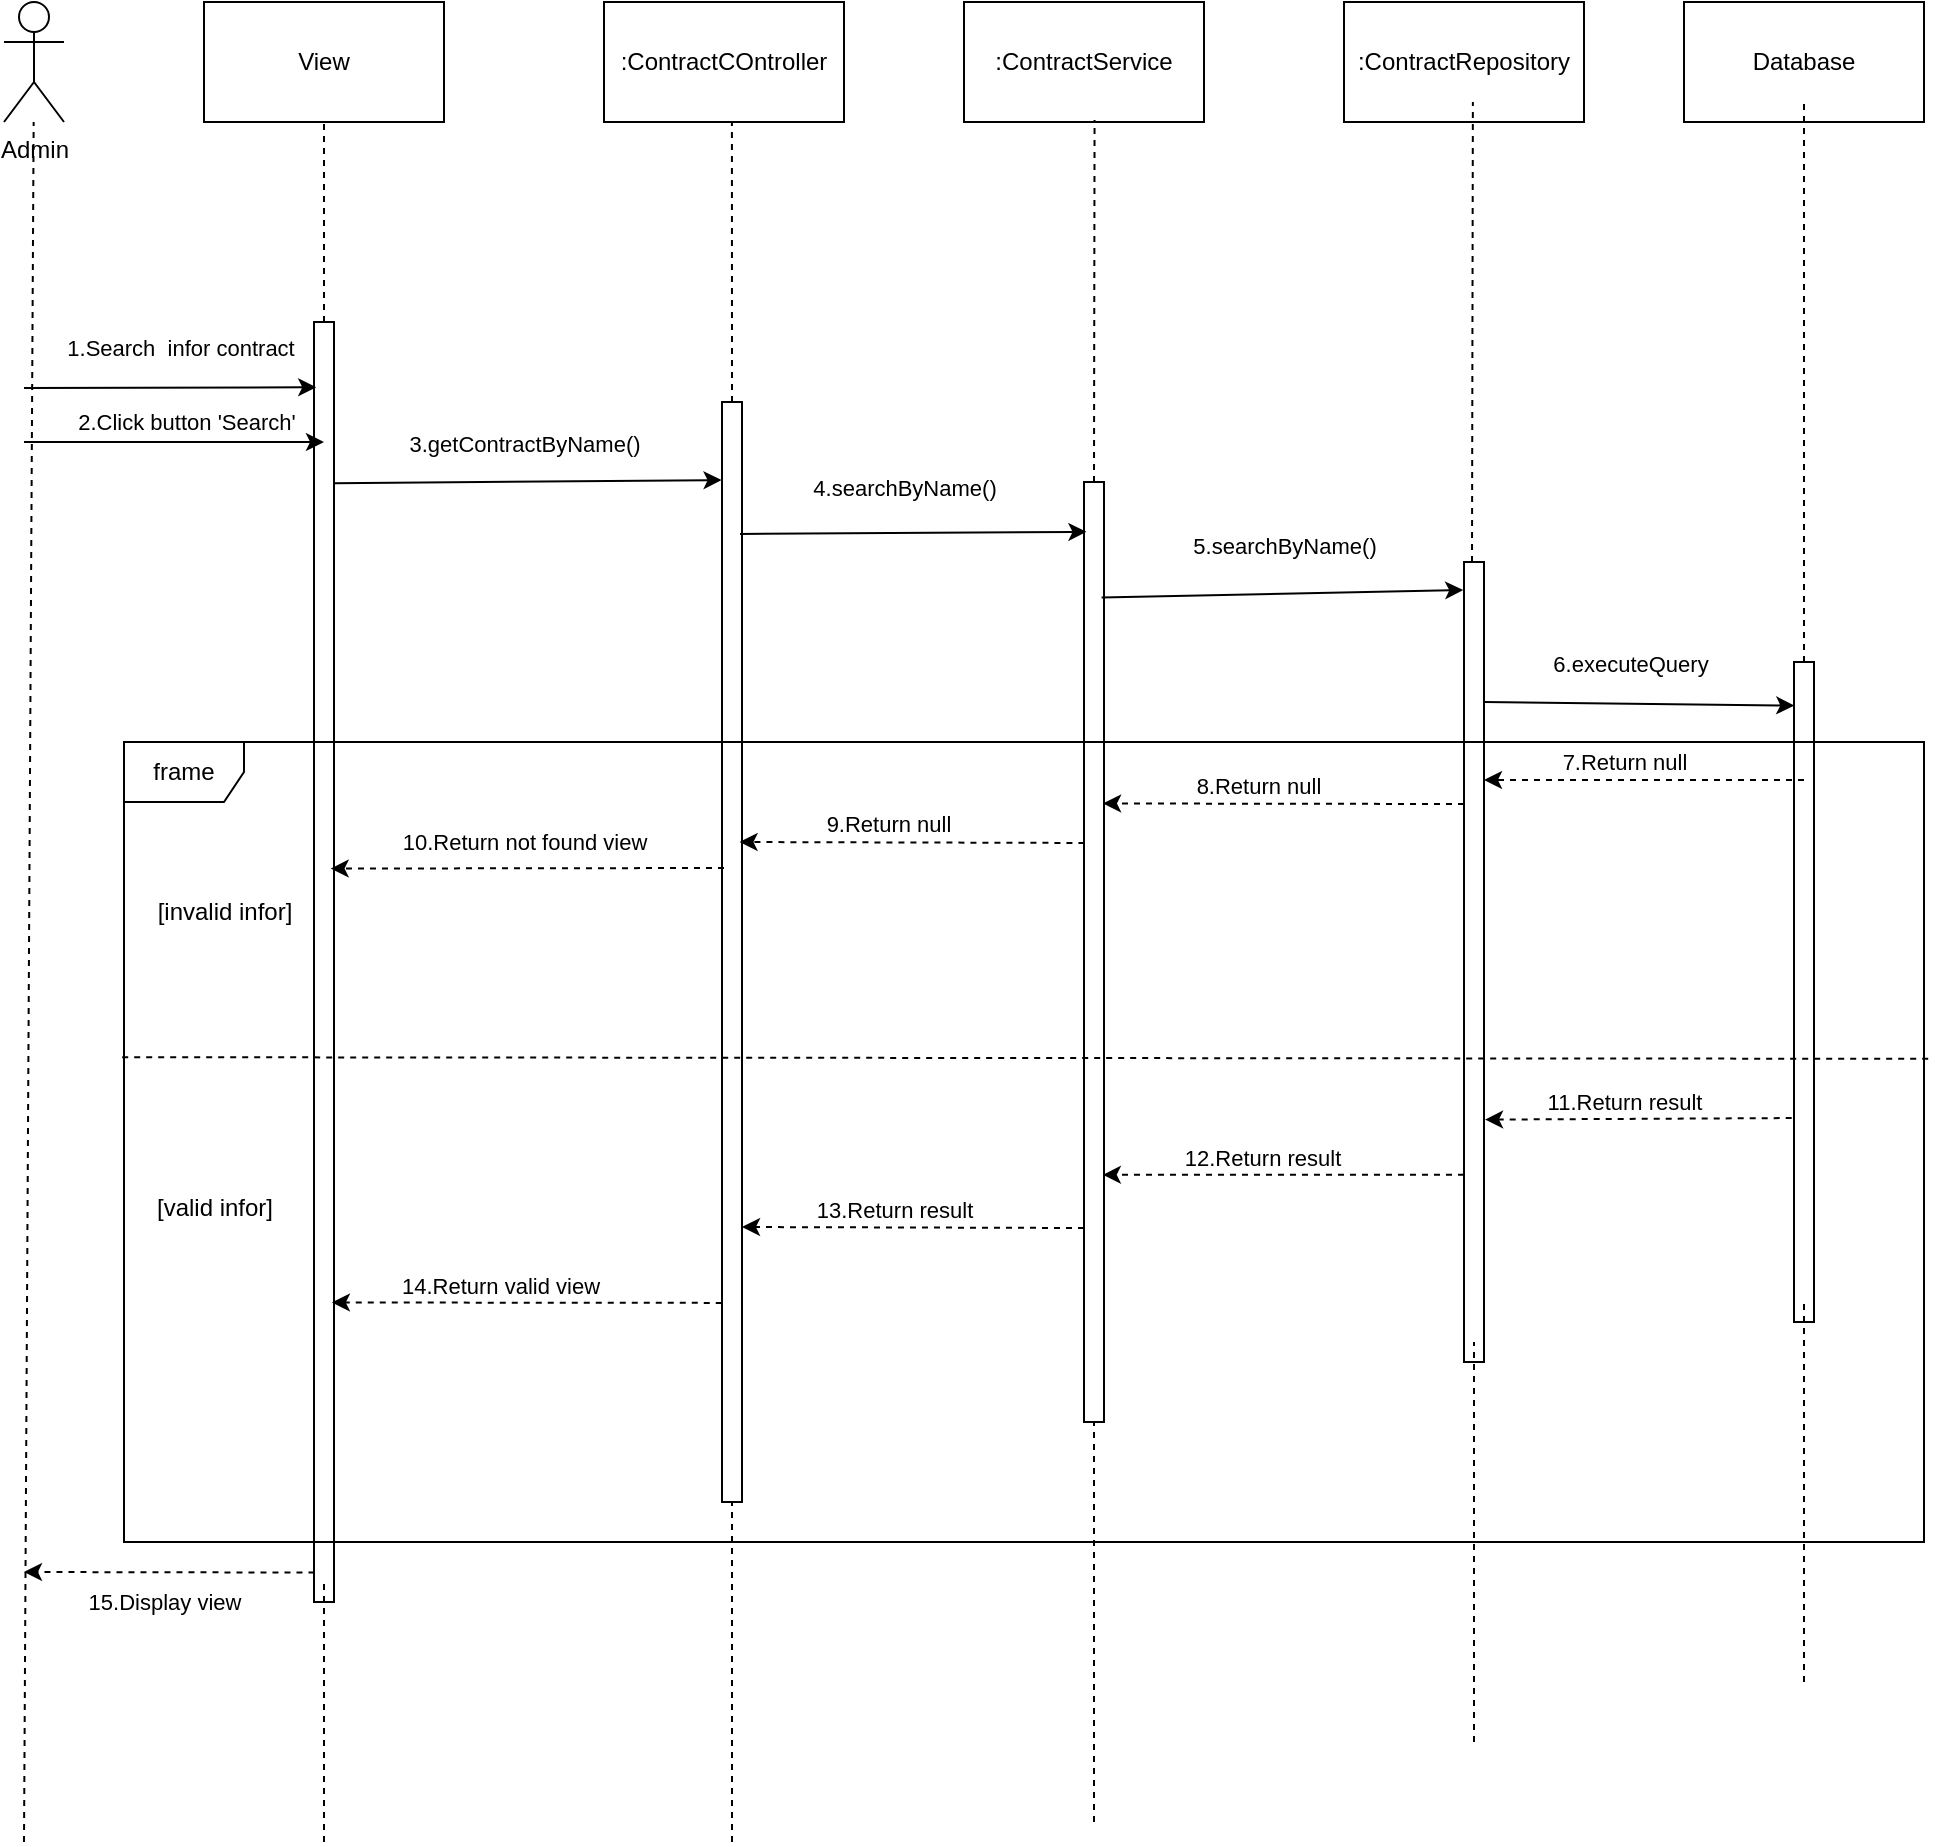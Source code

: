 <mxfile version="21.2.3" type="device">
  <diagram name="Trang-1" id="ATv7yjRMBXmke3pbtFta">
    <mxGraphModel dx="1436" dy="740" grid="1" gridSize="10" guides="1" tooltips="1" connect="1" arrows="1" fold="1" page="1" pageScale="1" pageWidth="827" pageHeight="1169" math="0" shadow="0">
      <root>
        <mxCell id="0" />
        <mxCell id="1" parent="0" />
        <mxCell id="y8tanEOZA4e39XUYYDlI-2" value="Admin" style="shape=umlActor;verticalLabelPosition=bottom;verticalAlign=top;html=1;outlineConnect=0;" vertex="1" parent="1">
          <mxGeometry x="50" y="30" width="30" height="60" as="geometry" />
        </mxCell>
        <mxCell id="y8tanEOZA4e39XUYYDlI-5" value="" style="endArrow=none;dashed=1;html=1;rounded=0;" edge="1" parent="1" target="y8tanEOZA4e39XUYYDlI-2">
          <mxGeometry width="50" height="50" relative="1" as="geometry">
            <mxPoint x="60" y="950" as="sourcePoint" />
            <mxPoint x="60" y="120" as="targetPoint" />
          </mxGeometry>
        </mxCell>
        <mxCell id="y8tanEOZA4e39XUYYDlI-6" value=":ContractService" style="rounded=0;whiteSpace=wrap;html=1;" vertex="1" parent="1">
          <mxGeometry x="530" y="30" width="120" height="60" as="geometry" />
        </mxCell>
        <mxCell id="y8tanEOZA4e39XUYYDlI-7" value=":ContractCOntroller" style="rounded=0;whiteSpace=wrap;html=1;" vertex="1" parent="1">
          <mxGeometry x="350" y="30" width="120" height="60" as="geometry" />
        </mxCell>
        <mxCell id="y8tanEOZA4e39XUYYDlI-8" value="View" style="rounded=0;whiteSpace=wrap;html=1;" vertex="1" parent="1">
          <mxGeometry x="150" y="30" width="120" height="60" as="geometry" />
        </mxCell>
        <mxCell id="y8tanEOZA4e39XUYYDlI-9" value=":ContractRepository" style="rounded=0;whiteSpace=wrap;html=1;" vertex="1" parent="1">
          <mxGeometry x="720" y="30" width="120" height="60" as="geometry" />
        </mxCell>
        <mxCell id="y8tanEOZA4e39XUYYDlI-10" value="Database" style="rounded=0;whiteSpace=wrap;html=1;" vertex="1" parent="1">
          <mxGeometry x="890" y="30" width="120" height="60" as="geometry" />
        </mxCell>
        <mxCell id="y8tanEOZA4e39XUYYDlI-11" value="" style="endArrow=none;dashed=1;html=1;rounded=0;" edge="1" parent="1" target="y8tanEOZA4e39XUYYDlI-8">
          <mxGeometry width="50" height="50" relative="1" as="geometry">
            <mxPoint x="210" y="190" as="sourcePoint" />
            <mxPoint x="220" y="130" as="targetPoint" />
          </mxGeometry>
        </mxCell>
        <mxCell id="y8tanEOZA4e39XUYYDlI-12" value="" style="endArrow=none;dashed=1;html=1;rounded=0;entryX=0.537;entryY=0.833;entryDx=0;entryDy=0;entryPerimeter=0;" edge="1" parent="1" target="y8tanEOZA4e39XUYYDlI-9">
          <mxGeometry width="50" height="50" relative="1" as="geometry">
            <mxPoint x="784" y="310" as="sourcePoint" />
            <mxPoint x="790" y="120" as="targetPoint" />
          </mxGeometry>
        </mxCell>
        <mxCell id="y8tanEOZA4e39XUYYDlI-13" value="" style="endArrow=none;dashed=1;html=1;rounded=0;entryX=0.544;entryY=0.983;entryDx=0;entryDy=0;entryPerimeter=0;" edge="1" parent="1" target="y8tanEOZA4e39XUYYDlI-6">
          <mxGeometry width="50" height="50" relative="1" as="geometry">
            <mxPoint x="595" y="270" as="sourcePoint" />
            <mxPoint x="590" y="130" as="targetPoint" />
          </mxGeometry>
        </mxCell>
        <mxCell id="y8tanEOZA4e39XUYYDlI-14" value="" style="endArrow=none;dashed=1;html=1;rounded=0;entryX=0.533;entryY=1;entryDx=0;entryDy=0;entryPerimeter=0;" edge="1" parent="1" target="y8tanEOZA4e39XUYYDlI-7">
          <mxGeometry width="50" height="50" relative="1" as="geometry">
            <mxPoint x="414" y="230" as="sourcePoint" />
            <mxPoint x="414" y="110" as="targetPoint" />
          </mxGeometry>
        </mxCell>
        <mxCell id="y8tanEOZA4e39XUYYDlI-15" value="" style="endArrow=none;dashed=1;html=1;rounded=0;exitX=0.5;exitY=0;exitDx=0;exitDy=0;entryX=0.5;entryY=0.833;entryDx=0;entryDy=0;entryPerimeter=0;" edge="1" parent="1" source="y8tanEOZA4e39XUYYDlI-21" target="y8tanEOZA4e39XUYYDlI-10">
          <mxGeometry width="50" height="50" relative="1" as="geometry">
            <mxPoint x="960" y="360" as="sourcePoint" />
            <mxPoint x="940" y="130" as="targetPoint" />
          </mxGeometry>
        </mxCell>
        <mxCell id="y8tanEOZA4e39XUYYDlI-16" value="" style="rounded=0;whiteSpace=wrap;html=1;" vertex="1" parent="1">
          <mxGeometry x="205" y="190" width="10" height="640" as="geometry" />
        </mxCell>
        <mxCell id="y8tanEOZA4e39XUYYDlI-18" value="" style="rounded=0;whiteSpace=wrap;html=1;" vertex="1" parent="1">
          <mxGeometry x="409" y="230" width="10" height="550" as="geometry" />
        </mxCell>
        <mxCell id="y8tanEOZA4e39XUYYDlI-19" value="" style="rounded=0;whiteSpace=wrap;html=1;" vertex="1" parent="1">
          <mxGeometry x="590" y="270" width="10" height="470" as="geometry" />
        </mxCell>
        <mxCell id="y8tanEOZA4e39XUYYDlI-20" value="" style="rounded=0;whiteSpace=wrap;html=1;" vertex="1" parent="1">
          <mxGeometry x="780" y="310" width="10" height="400" as="geometry" />
        </mxCell>
        <mxCell id="y8tanEOZA4e39XUYYDlI-21" value="" style="rounded=0;whiteSpace=wrap;html=1;" vertex="1" parent="1">
          <mxGeometry x="945" y="360" width="10" height="330" as="geometry" />
        </mxCell>
        <mxCell id="y8tanEOZA4e39XUYYDlI-22" value="" style="endArrow=classic;html=1;rounded=0;entryX=0.111;entryY=0.051;entryDx=0;entryDy=0;entryPerimeter=0;" edge="1" parent="1" target="y8tanEOZA4e39XUYYDlI-16">
          <mxGeometry width="50" height="50" relative="1" as="geometry">
            <mxPoint x="60" y="223" as="sourcePoint" />
            <mxPoint x="140" y="210" as="targetPoint" />
          </mxGeometry>
        </mxCell>
        <mxCell id="y8tanEOZA4e39XUYYDlI-23" value="1.Search&amp;nbsp; infor contract" style="edgeLabel;html=1;align=center;verticalAlign=middle;resizable=0;points=[];" vertex="1" connectable="0" parent="y8tanEOZA4e39XUYYDlI-22">
          <mxGeometry x="0.132" y="1" relative="1" as="geometry">
            <mxPoint x="-5" y="-19" as="offset" />
          </mxGeometry>
        </mxCell>
        <mxCell id="y8tanEOZA4e39XUYYDlI-24" value="" style="endArrow=classic;html=1;rounded=0;entryX=-0.022;entryY=0.071;entryDx=0;entryDy=0;entryPerimeter=0;exitX=1;exitY=0.126;exitDx=0;exitDy=0;exitPerimeter=0;" edge="1" parent="1" source="y8tanEOZA4e39XUYYDlI-16" target="y8tanEOZA4e39XUYYDlI-18">
          <mxGeometry width="50" height="50" relative="1" as="geometry">
            <mxPoint x="260" y="290" as="sourcePoint" />
            <mxPoint x="310" y="240" as="targetPoint" />
          </mxGeometry>
        </mxCell>
        <mxCell id="y8tanEOZA4e39XUYYDlI-25" value="3.getContractByName()" style="edgeLabel;html=1;align=center;verticalAlign=middle;resizable=0;points=[];" vertex="1" connectable="0" parent="y8tanEOZA4e39XUYYDlI-24">
          <mxGeometry x="0.543" y="1" relative="1" as="geometry">
            <mxPoint x="-55" y="-18" as="offset" />
          </mxGeometry>
        </mxCell>
        <mxCell id="y8tanEOZA4e39XUYYDlI-26" value="" style="endArrow=classic;html=1;rounded=0;entryX=0.121;entryY=0.053;entryDx=0;entryDy=0;entryPerimeter=0;exitX=0.9;exitY=0.12;exitDx=0;exitDy=0;exitPerimeter=0;" edge="1" parent="1" source="y8tanEOZA4e39XUYYDlI-18" target="y8tanEOZA4e39XUYYDlI-19">
          <mxGeometry width="50" height="50" relative="1" as="geometry">
            <mxPoint x="440" y="330" as="sourcePoint" />
            <mxPoint x="490" y="280" as="targetPoint" />
          </mxGeometry>
        </mxCell>
        <mxCell id="y8tanEOZA4e39XUYYDlI-27" value="4.searchByName()" style="edgeLabel;html=1;align=center;verticalAlign=middle;resizable=0;points=[];" vertex="1" connectable="0" parent="y8tanEOZA4e39XUYYDlI-26">
          <mxGeometry x="-0.345" relative="1" as="geometry">
            <mxPoint x="25" y="-23" as="offset" />
          </mxGeometry>
        </mxCell>
        <mxCell id="y8tanEOZA4e39XUYYDlI-28" value="" style="endArrow=classic;html=1;rounded=0;entryX=-0.039;entryY=0.035;entryDx=0;entryDy=0;entryPerimeter=0;exitX=0.88;exitY=0.123;exitDx=0;exitDy=0;exitPerimeter=0;" edge="1" parent="1" source="y8tanEOZA4e39XUYYDlI-19" target="y8tanEOZA4e39XUYYDlI-20">
          <mxGeometry width="50" height="50" relative="1" as="geometry">
            <mxPoint x="630" y="350" as="sourcePoint" />
            <mxPoint x="680" y="300" as="targetPoint" />
          </mxGeometry>
        </mxCell>
        <mxCell id="y8tanEOZA4e39XUYYDlI-29" value="5.searchByName()" style="edgeLabel;html=1;align=center;verticalAlign=middle;resizable=0;points=[];" vertex="1" connectable="0" parent="y8tanEOZA4e39XUYYDlI-28">
          <mxGeometry x="-0.128" y="-2" relative="1" as="geometry">
            <mxPoint x="12" y="-26" as="offset" />
          </mxGeometry>
        </mxCell>
        <mxCell id="y8tanEOZA4e39XUYYDlI-30" value="" style="endArrow=classic;html=1;rounded=0;entryX=0.014;entryY=0.066;entryDx=0;entryDy=0;entryPerimeter=0;" edge="1" parent="1" target="y8tanEOZA4e39XUYYDlI-21">
          <mxGeometry width="50" height="50" relative="1" as="geometry">
            <mxPoint x="790" y="380" as="sourcePoint" />
            <mxPoint x="850" y="360" as="targetPoint" />
          </mxGeometry>
        </mxCell>
        <mxCell id="y8tanEOZA4e39XUYYDlI-31" value="6.executeQuery" style="edgeLabel;html=1;align=center;verticalAlign=middle;resizable=0;points=[];" vertex="1" connectable="0" parent="y8tanEOZA4e39XUYYDlI-30">
          <mxGeometry x="-0.059" relative="1" as="geometry">
            <mxPoint y="-20" as="offset" />
          </mxGeometry>
        </mxCell>
        <mxCell id="jdpxN7b3ZD2J9c9i_rUH-1" value="frame" style="shape=umlFrame;whiteSpace=wrap;html=1;pointerEvents=0;" vertex="1" parent="1">
          <mxGeometry x="110" y="400" width="900" height="400" as="geometry" />
        </mxCell>
        <mxCell id="jdpxN7b3ZD2J9c9i_rUH-2" value="" style="endArrow=classic;endFill=1;html=1;rounded=0;dashed=1;" edge="1" parent="1">
          <mxGeometry width="160" relative="1" as="geometry">
            <mxPoint x="950" y="419" as="sourcePoint" />
            <mxPoint x="790" y="419" as="targetPoint" />
          </mxGeometry>
        </mxCell>
        <mxCell id="jdpxN7b3ZD2J9c9i_rUH-3" value="7.Return null" style="edgeLabel;html=1;align=center;verticalAlign=middle;resizable=0;points=[];" vertex="1" connectable="0" parent="jdpxN7b3ZD2J9c9i_rUH-2">
          <mxGeometry x="0.267" y="2" relative="1" as="geometry">
            <mxPoint x="11" y="-11" as="offset" />
          </mxGeometry>
        </mxCell>
        <mxCell id="jdpxN7b3ZD2J9c9i_rUH-4" value="" style="endArrow=classic;endFill=1;html=1;rounded=0;dashed=1;entryX=0.953;entryY=0.342;entryDx=0;entryDy=0;entryPerimeter=0;" edge="1" parent="1" target="y8tanEOZA4e39XUYYDlI-19">
          <mxGeometry width="160" relative="1" as="geometry">
            <mxPoint x="780" y="431" as="sourcePoint" />
            <mxPoint x="620" y="460" as="targetPoint" />
          </mxGeometry>
        </mxCell>
        <mxCell id="jdpxN7b3ZD2J9c9i_rUH-5" value="8.Return null" style="edgeLabel;html=1;align=center;verticalAlign=middle;resizable=0;points=[];" vertex="1" connectable="0" parent="jdpxN7b3ZD2J9c9i_rUH-4">
          <mxGeometry x="0.267" y="2" relative="1" as="geometry">
            <mxPoint x="11" y="-11" as="offset" />
          </mxGeometry>
        </mxCell>
        <mxCell id="jdpxN7b3ZD2J9c9i_rUH-6" value="" style="endArrow=classic;endFill=1;html=1;rounded=0;dashed=1;exitX=0.022;exitY=0.384;exitDx=0;exitDy=0;exitPerimeter=0;entryX=0.878;entryY=0.4;entryDx=0;entryDy=0;entryPerimeter=0;" edge="1" parent="1" source="y8tanEOZA4e39XUYYDlI-19" target="y8tanEOZA4e39XUYYDlI-18">
          <mxGeometry width="160" relative="1" as="geometry">
            <mxPoint x="610" y="470" as="sourcePoint" />
            <mxPoint x="420" y="450" as="targetPoint" />
          </mxGeometry>
        </mxCell>
        <mxCell id="jdpxN7b3ZD2J9c9i_rUH-7" value="9.Return null" style="edgeLabel;html=1;align=center;verticalAlign=middle;resizable=0;points=[];" vertex="1" connectable="0" parent="jdpxN7b3ZD2J9c9i_rUH-6">
          <mxGeometry x="0.267" y="2" relative="1" as="geometry">
            <mxPoint x="11" y="-11" as="offset" />
          </mxGeometry>
        </mxCell>
        <mxCell id="jdpxN7b3ZD2J9c9i_rUH-8" value="" style="endArrow=classic;endFill=1;html=1;rounded=0;dashed=1;entryX=0.833;entryY=0.427;entryDx=0;entryDy=0;entryPerimeter=0;" edge="1" parent="1" target="y8tanEOZA4e39XUYYDlI-16">
          <mxGeometry width="160" relative="1" as="geometry">
            <mxPoint x="410" y="463" as="sourcePoint" />
            <mxPoint x="230" y="480" as="targetPoint" />
          </mxGeometry>
        </mxCell>
        <mxCell id="jdpxN7b3ZD2J9c9i_rUH-9" value="10.Return not found view" style="edgeLabel;html=1;align=center;verticalAlign=middle;resizable=0;points=[];" vertex="1" connectable="0" parent="jdpxN7b3ZD2J9c9i_rUH-8">
          <mxGeometry x="0.267" y="2" relative="1" as="geometry">
            <mxPoint x="24" y="-15" as="offset" />
          </mxGeometry>
        </mxCell>
        <mxCell id="jdpxN7b3ZD2J9c9i_rUH-11" value="" style="endArrow=none;dashed=1;html=1;rounded=0;exitX=-0.001;exitY=0.394;exitDx=0;exitDy=0;exitPerimeter=0;entryX=1.003;entryY=0.396;entryDx=0;entryDy=0;entryPerimeter=0;" edge="1" parent="1" source="jdpxN7b3ZD2J9c9i_rUH-1" target="jdpxN7b3ZD2J9c9i_rUH-1">
          <mxGeometry width="50" height="50" relative="1" as="geometry">
            <mxPoint x="350" y="600" as="sourcePoint" />
            <mxPoint x="400" y="550" as="targetPoint" />
          </mxGeometry>
        </mxCell>
        <mxCell id="jdpxN7b3ZD2J9c9i_rUH-12" value="[invalid infor]" style="text;html=1;align=center;verticalAlign=middle;resizable=0;points=[];autosize=1;strokeColor=none;fillColor=none;" vertex="1" parent="1">
          <mxGeometry x="115" y="470" width="90" height="30" as="geometry" />
        </mxCell>
        <mxCell id="jdpxN7b3ZD2J9c9i_rUH-13" value="[valid infor]" style="text;html=1;align=center;verticalAlign=middle;resizable=0;points=[];autosize=1;strokeColor=none;fillColor=none;" vertex="1" parent="1">
          <mxGeometry x="115" y="618" width="80" height="30" as="geometry" />
        </mxCell>
        <mxCell id="jdpxN7b3ZD2J9c9i_rUH-14" value="" style="endArrow=classic;html=1;rounded=0;entryX=1.052;entryY=0.697;entryDx=0;entryDy=0;entryPerimeter=0;exitX=-0.115;exitY=0.691;exitDx=0;exitDy=0;exitPerimeter=0;dashed=1;" edge="1" parent="1" source="y8tanEOZA4e39XUYYDlI-21" target="y8tanEOZA4e39XUYYDlI-20">
          <mxGeometry width="50" height="50" relative="1" as="geometry">
            <mxPoint x="680" y="600" as="sourcePoint" />
            <mxPoint x="730" y="550" as="targetPoint" />
          </mxGeometry>
        </mxCell>
        <mxCell id="jdpxN7b3ZD2J9c9i_rUH-15" value="11.Return result" style="edgeLabel;html=1;align=center;verticalAlign=middle;resizable=0;points=[];" vertex="1" connectable="0" parent="jdpxN7b3ZD2J9c9i_rUH-14">
          <mxGeometry x="0.291" y="1" relative="1" as="geometry">
            <mxPoint x="15" y="-10" as="offset" />
          </mxGeometry>
        </mxCell>
        <mxCell id="jdpxN7b3ZD2J9c9i_rUH-16" value="" style="endArrow=classic;html=1;rounded=0;entryX=0.941;entryY=0.737;entryDx=0;entryDy=0;entryPerimeter=0;dashed=1;exitX=0;exitY=0.766;exitDx=0;exitDy=0;exitPerimeter=0;" edge="1" parent="1" source="y8tanEOZA4e39XUYYDlI-20" target="y8tanEOZA4e39XUYYDlI-19">
          <mxGeometry width="50" height="50" relative="1" as="geometry">
            <mxPoint x="780" y="660" as="sourcePoint" />
            <mxPoint x="627" y="661" as="targetPoint" />
          </mxGeometry>
        </mxCell>
        <mxCell id="jdpxN7b3ZD2J9c9i_rUH-17" value="12.Return result" style="edgeLabel;html=1;align=center;verticalAlign=middle;resizable=0;points=[];" vertex="1" connectable="0" parent="jdpxN7b3ZD2J9c9i_rUH-16">
          <mxGeometry x="0.291" y="1" relative="1" as="geometry">
            <mxPoint x="15" y="-10" as="offset" />
          </mxGeometry>
        </mxCell>
        <mxCell id="jdpxN7b3ZD2J9c9i_rUH-18" value="" style="endArrow=classic;html=1;rounded=0;entryX=1;entryY=0.75;entryDx=0;entryDy=0;dashed=1;" edge="1" parent="1" target="y8tanEOZA4e39XUYYDlI-18">
          <mxGeometry width="50" height="50" relative="1" as="geometry">
            <mxPoint x="590" y="643" as="sourcePoint" />
            <mxPoint x="400" y="690" as="targetPoint" />
          </mxGeometry>
        </mxCell>
        <mxCell id="jdpxN7b3ZD2J9c9i_rUH-19" value="13.Return result" style="edgeLabel;html=1;align=center;verticalAlign=middle;resizable=0;points=[];" vertex="1" connectable="0" parent="jdpxN7b3ZD2J9c9i_rUH-18">
          <mxGeometry x="0.291" y="1" relative="1" as="geometry">
            <mxPoint x="15" y="-10" as="offset" />
          </mxGeometry>
        </mxCell>
        <mxCell id="jdpxN7b3ZD2J9c9i_rUH-20" value="" style="endArrow=classic;html=1;rounded=0;entryX=0.894;entryY=0.766;entryDx=0;entryDy=0;dashed=1;exitX=-0.012;exitY=0.819;exitDx=0;exitDy=0;exitPerimeter=0;entryPerimeter=0;" edge="1" parent="1" source="y8tanEOZA4e39XUYYDlI-18" target="y8tanEOZA4e39XUYYDlI-16">
          <mxGeometry width="50" height="50" relative="1" as="geometry">
            <mxPoint x="401" y="680" as="sourcePoint" />
            <mxPoint x="230" y="680" as="targetPoint" />
          </mxGeometry>
        </mxCell>
        <mxCell id="jdpxN7b3ZD2J9c9i_rUH-21" value="14.Return valid view" style="edgeLabel;html=1;align=center;verticalAlign=middle;resizable=0;points=[];" vertex="1" connectable="0" parent="jdpxN7b3ZD2J9c9i_rUH-20">
          <mxGeometry x="0.291" y="1" relative="1" as="geometry">
            <mxPoint x="15" y="-10" as="offset" />
          </mxGeometry>
        </mxCell>
        <mxCell id="jdpxN7b3ZD2J9c9i_rUH-22" value="" style="endArrow=none;dashed=1;html=1;rounded=0;entryX=0.5;entryY=0.984;entryDx=0;entryDy=0;entryPerimeter=0;" edge="1" parent="1" target="y8tanEOZA4e39XUYYDlI-16">
          <mxGeometry width="50" height="50" relative="1" as="geometry">
            <mxPoint x="210" y="950" as="sourcePoint" />
            <mxPoint x="210" y="840" as="targetPoint" />
          </mxGeometry>
        </mxCell>
        <mxCell id="jdpxN7b3ZD2J9c9i_rUH-23" value="" style="endArrow=none;dashed=1;html=1;rounded=0;" edge="1" parent="1" target="y8tanEOZA4e39XUYYDlI-18">
          <mxGeometry width="50" height="50" relative="1" as="geometry">
            <mxPoint x="414" y="950" as="sourcePoint" />
            <mxPoint x="413.71" y="850" as="targetPoint" />
          </mxGeometry>
        </mxCell>
        <mxCell id="jdpxN7b3ZD2J9c9i_rUH-24" value="" style="endArrow=none;dashed=1;html=1;rounded=0;" edge="1" parent="1" target="y8tanEOZA4e39XUYYDlI-19">
          <mxGeometry width="50" height="50" relative="1" as="geometry">
            <mxPoint x="595" y="940" as="sourcePoint" />
            <mxPoint x="594.71" y="820" as="targetPoint" />
          </mxGeometry>
        </mxCell>
        <mxCell id="jdpxN7b3ZD2J9c9i_rUH-25" value="" style="endArrow=classic;html=1;rounded=0;" edge="1" parent="1">
          <mxGeometry width="50" height="50" relative="1" as="geometry">
            <mxPoint x="60" y="250" as="sourcePoint" />
            <mxPoint x="210" y="250" as="targetPoint" />
          </mxGeometry>
        </mxCell>
        <mxCell id="jdpxN7b3ZD2J9c9i_rUH-26" value="2.Click button &#39;Search&#39;" style="edgeLabel;html=1;align=center;verticalAlign=middle;resizable=0;points=[];" vertex="1" connectable="0" parent="jdpxN7b3ZD2J9c9i_rUH-25">
          <mxGeometry x="0.298" relative="1" as="geometry">
            <mxPoint x="-17" y="-10" as="offset" />
          </mxGeometry>
        </mxCell>
        <mxCell id="jdpxN7b3ZD2J9c9i_rUH-27" value="" style="endArrow=none;dashed=1;html=1;rounded=0;" edge="1" parent="1">
          <mxGeometry width="50" height="50" relative="1" as="geometry">
            <mxPoint x="785" y="900" as="sourcePoint" />
            <mxPoint x="785" y="700" as="targetPoint" />
          </mxGeometry>
        </mxCell>
        <mxCell id="jdpxN7b3ZD2J9c9i_rUH-28" value="" style="endArrow=none;dashed=1;html=1;rounded=0;" edge="1" parent="1">
          <mxGeometry width="50" height="50" relative="1" as="geometry">
            <mxPoint x="950" y="870" as="sourcePoint" />
            <mxPoint x="950" y="680" as="targetPoint" />
          </mxGeometry>
        </mxCell>
        <mxCell id="jdpxN7b3ZD2J9c9i_rUH-29" value="" style="endArrow=classic;html=1;rounded=0;exitX=0.024;exitY=0.977;exitDx=0;exitDy=0;exitPerimeter=0;dashed=1;" edge="1" parent="1" source="y8tanEOZA4e39XUYYDlI-16">
          <mxGeometry width="50" height="50" relative="1" as="geometry">
            <mxPoint x="210" y="820" as="sourcePoint" />
            <mxPoint x="60" y="815" as="targetPoint" />
          </mxGeometry>
        </mxCell>
        <mxCell id="jdpxN7b3ZD2J9c9i_rUH-30" value="15.Display view" style="edgeLabel;html=1;align=center;verticalAlign=middle;resizable=0;points=[];" vertex="1" connectable="0" parent="jdpxN7b3ZD2J9c9i_rUH-29">
          <mxGeometry x="0.282" y="1" relative="1" as="geometry">
            <mxPoint x="18" y="14" as="offset" />
          </mxGeometry>
        </mxCell>
      </root>
    </mxGraphModel>
  </diagram>
</mxfile>
